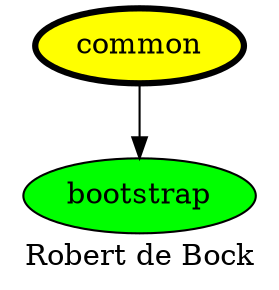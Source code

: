 digraph PhiloDilemma {
  label = "Robert de Bock" ;
  overlap=false
  {
    bootstrap [fillcolor=green style=filled]
    common [fillcolor=yellow style=filled penwidth=3]
  }
  common -> bootstrap
}
